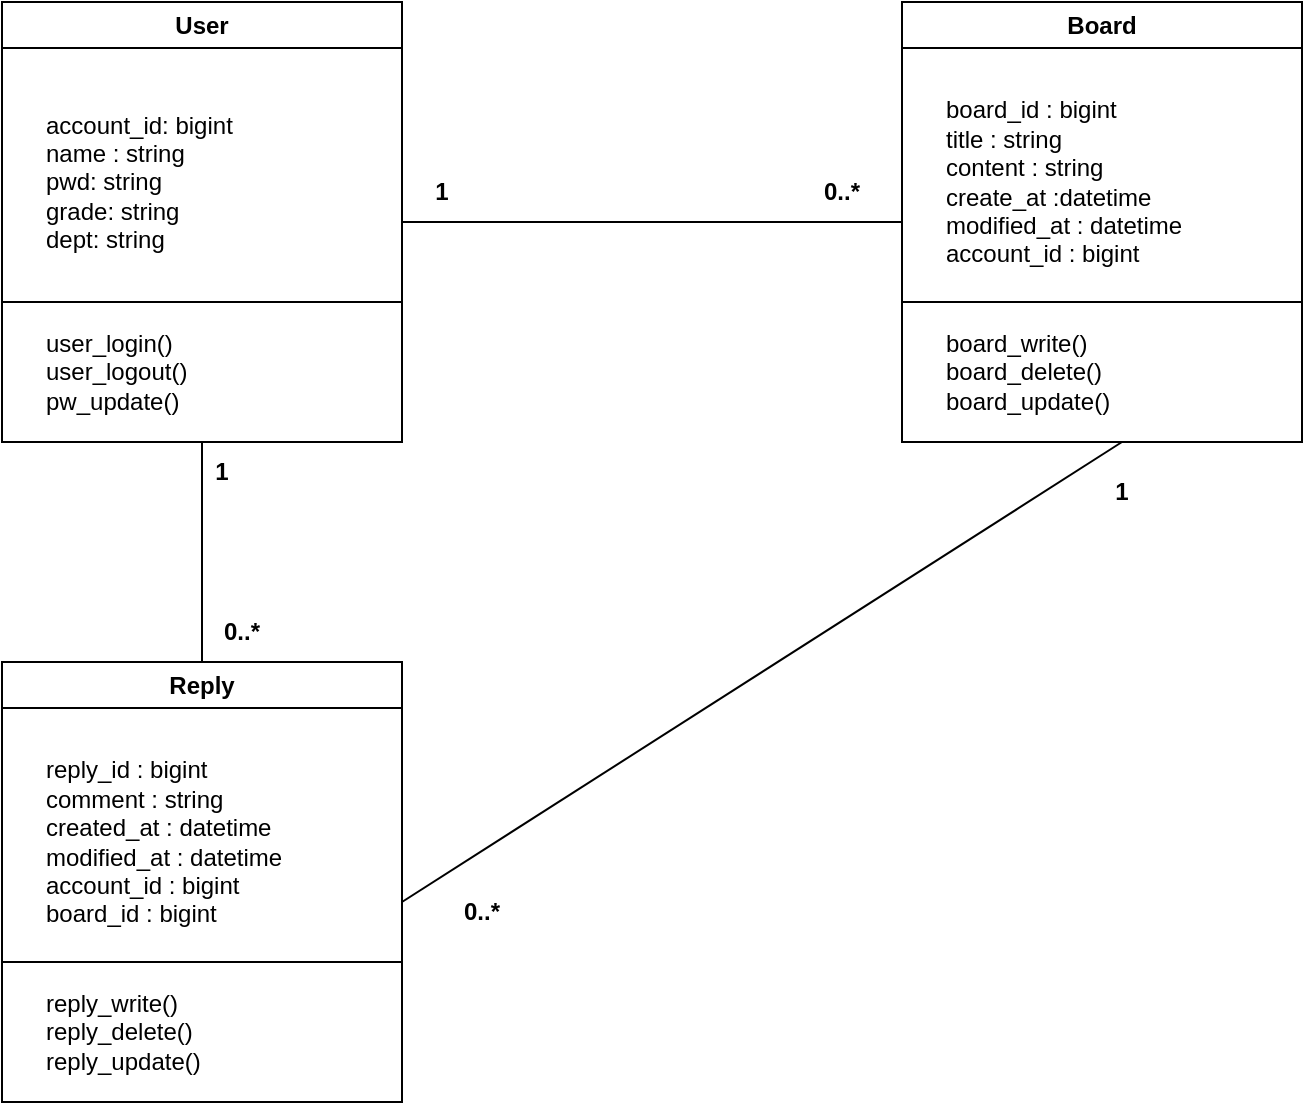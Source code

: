 <mxfile version="21.6.8" type="github">
  <diagram name="페이지-1" id="3l_TX173V35YOyoUV0Ur">
    <mxGraphModel dx="1050" dy="574" grid="1" gridSize="10" guides="1" tooltips="1" connect="1" arrows="1" fold="1" page="1" pageScale="1" pageWidth="827" pageHeight="1169" math="0" shadow="0">
      <root>
        <mxCell id="0" />
        <mxCell id="1" parent="0" />
        <mxCell id="VlyJxicDCmSpOdVswnm8-1" value="User" style="swimlane;whiteSpace=wrap;html=1;" vertex="1" parent="1">
          <mxGeometry x="80" y="80" width="200" height="220" as="geometry" />
        </mxCell>
        <mxCell id="VlyJxicDCmSpOdVswnm8-3" value="&lt;div&gt;account_id: bigint&lt;/div&gt;&lt;div&gt;name : string&lt;/div&gt;&lt;div&gt;pwd: string&lt;/div&gt;&lt;div&gt;grade: string&lt;/div&gt;&lt;div&gt;dept: string&lt;/div&gt;" style="text;html=1;align=left;verticalAlign=middle;resizable=0;points=[];autosize=1;strokeColor=none;fillColor=none;" vertex="1" parent="VlyJxicDCmSpOdVswnm8-1">
          <mxGeometry x="20" y="45" width="120" height="90" as="geometry" />
        </mxCell>
        <mxCell id="VlyJxicDCmSpOdVswnm8-9" value="&lt;div&gt;user_login()&lt;/div&gt;&lt;div&gt;user_logout()&lt;/div&gt;&lt;div&gt;pw_update()&lt;/div&gt;" style="text;html=1;strokeColor=none;fillColor=none;align=left;verticalAlign=middle;whiteSpace=wrap;rounded=0;" vertex="1" parent="VlyJxicDCmSpOdVswnm8-1">
          <mxGeometry x="20" y="170" width="60" height="30" as="geometry" />
        </mxCell>
        <mxCell id="VlyJxicDCmSpOdVswnm8-8" value="" style="endArrow=none;html=1;rounded=0;" edge="1" parent="VlyJxicDCmSpOdVswnm8-1">
          <mxGeometry width="50" height="50" relative="1" as="geometry">
            <mxPoint x="200" y="150" as="sourcePoint" />
            <mxPoint y="150" as="targetPoint" />
          </mxGeometry>
        </mxCell>
        <mxCell id="VlyJxicDCmSpOdVswnm8-10" value="Reply" style="swimlane;whiteSpace=wrap;html=1;" vertex="1" parent="1">
          <mxGeometry x="80" y="410" width="200" height="220" as="geometry" />
        </mxCell>
        <mxCell id="VlyJxicDCmSpOdVswnm8-11" value="&lt;div&gt;reply_id : bigint&lt;/div&gt;&lt;div&gt;comment : string&lt;/div&gt;&lt;div&gt;created_at : datetime&lt;/div&gt;&lt;div&gt;modified_at : datetime&lt;/div&gt;&lt;div&gt;account_id : bigint&lt;/div&gt;&lt;div&gt;board_id : bigint&lt;/div&gt;" style="text;html=1;align=left;verticalAlign=middle;resizable=0;points=[];autosize=1;strokeColor=none;fillColor=none;" vertex="1" parent="VlyJxicDCmSpOdVswnm8-10">
          <mxGeometry x="20" y="40" width="140" height="100" as="geometry" />
        </mxCell>
        <mxCell id="VlyJxicDCmSpOdVswnm8-12" value="&lt;div&gt;reply_write()&lt;/div&gt;&lt;div&gt;reply_delete()&lt;/div&gt;&lt;div&gt;reply_update()&lt;/div&gt;" style="text;html=1;strokeColor=none;fillColor=none;align=left;verticalAlign=middle;whiteSpace=wrap;rounded=0;" vertex="1" parent="VlyJxicDCmSpOdVswnm8-10">
          <mxGeometry x="20" y="170" width="60" height="30" as="geometry" />
        </mxCell>
        <mxCell id="VlyJxicDCmSpOdVswnm8-17" value="" style="endArrow=none;html=1;rounded=0;" edge="1" parent="VlyJxicDCmSpOdVswnm8-10">
          <mxGeometry width="50" height="50" relative="1" as="geometry">
            <mxPoint x="200" y="150" as="sourcePoint" />
            <mxPoint y="150" as="targetPoint" />
          </mxGeometry>
        </mxCell>
        <mxCell id="VlyJxicDCmSpOdVswnm8-13" value="Board" style="swimlane;whiteSpace=wrap;html=1;" vertex="1" parent="1">
          <mxGeometry x="530" y="80" width="200" height="220" as="geometry" />
        </mxCell>
        <mxCell id="VlyJxicDCmSpOdVswnm8-14" value="board_id : bigint&lt;br&gt;title : string&lt;br&gt;content : string&lt;br&gt;create_at :datetime&lt;br&gt;modified_at : datetime&amp;nbsp;&lt;br&gt;account_id : bigint" style="text;html=1;align=left;verticalAlign=middle;resizable=0;points=[];autosize=1;strokeColor=none;fillColor=none;" vertex="1" parent="VlyJxicDCmSpOdVswnm8-13">
          <mxGeometry x="20" y="40" width="140" height="100" as="geometry" />
        </mxCell>
        <mxCell id="VlyJxicDCmSpOdVswnm8-15" value="board_write()&lt;br&gt;board_delete()&lt;br&gt;board_update()" style="text;html=1;strokeColor=none;fillColor=none;align=left;verticalAlign=middle;whiteSpace=wrap;rounded=0;" vertex="1" parent="VlyJxicDCmSpOdVswnm8-13">
          <mxGeometry x="20" y="170" width="60" height="30" as="geometry" />
        </mxCell>
        <mxCell id="VlyJxicDCmSpOdVswnm8-16" value="" style="endArrow=none;html=1;rounded=0;" edge="1" parent="VlyJxicDCmSpOdVswnm8-13">
          <mxGeometry width="50" height="50" relative="1" as="geometry">
            <mxPoint x="200" y="150" as="sourcePoint" />
            <mxPoint y="150" as="targetPoint" />
          </mxGeometry>
        </mxCell>
        <mxCell id="VlyJxicDCmSpOdVswnm8-19" value="" style="endArrow=none;html=1;rounded=0;exitX=1;exitY=0.5;exitDx=0;exitDy=0;entryX=0;entryY=0.5;entryDx=0;entryDy=0;" edge="1" parent="1" source="VlyJxicDCmSpOdVswnm8-1" target="VlyJxicDCmSpOdVswnm8-13">
          <mxGeometry width="50" height="50" relative="1" as="geometry">
            <mxPoint x="390" y="220" as="sourcePoint" />
            <mxPoint x="440" y="170" as="targetPoint" />
          </mxGeometry>
        </mxCell>
        <mxCell id="VlyJxicDCmSpOdVswnm8-20" value="&lt;b&gt;1&lt;/b&gt;" style="text;html=1;strokeColor=none;fillColor=none;align=center;verticalAlign=middle;whiteSpace=wrap;rounded=0;" vertex="1" parent="1">
          <mxGeometry x="270" y="160" width="60" height="30" as="geometry" />
        </mxCell>
        <mxCell id="VlyJxicDCmSpOdVswnm8-21" value="&lt;b&gt;0..*&lt;/b&gt;" style="text;html=1;strokeColor=none;fillColor=none;align=center;verticalAlign=middle;whiteSpace=wrap;rounded=0;" vertex="1" parent="1">
          <mxGeometry x="470" y="160" width="60" height="30" as="geometry" />
        </mxCell>
        <mxCell id="VlyJxicDCmSpOdVswnm8-24" value="" style="endArrow=none;html=1;rounded=0;exitX=0.5;exitY=0;exitDx=0;exitDy=0;" edge="1" parent="1" source="VlyJxicDCmSpOdVswnm8-10">
          <mxGeometry width="50" height="50" relative="1" as="geometry">
            <mxPoint x="170" y="400" as="sourcePoint" />
            <mxPoint x="180" y="300" as="targetPoint" />
          </mxGeometry>
        </mxCell>
        <mxCell id="VlyJxicDCmSpOdVswnm8-25" value="&lt;b&gt;1&lt;/b&gt;" style="text;html=1;strokeColor=none;fillColor=none;align=center;verticalAlign=middle;whiteSpace=wrap;rounded=0;" vertex="1" parent="1">
          <mxGeometry x="160" y="300" width="60" height="30" as="geometry" />
        </mxCell>
        <mxCell id="VlyJxicDCmSpOdVswnm8-26" value="&lt;b&gt;0..*&lt;/b&gt;" style="text;html=1;strokeColor=none;fillColor=none;align=center;verticalAlign=middle;whiteSpace=wrap;rounded=0;" vertex="1" parent="1">
          <mxGeometry x="170" y="380" width="60" height="30" as="geometry" />
        </mxCell>
        <mxCell id="VlyJxicDCmSpOdVswnm8-27" value="" style="endArrow=none;html=1;rounded=0;" edge="1" parent="1">
          <mxGeometry width="50" height="50" relative="1" as="geometry">
            <mxPoint x="280" y="530" as="sourcePoint" />
            <mxPoint x="640" y="300" as="targetPoint" />
          </mxGeometry>
        </mxCell>
        <mxCell id="VlyJxicDCmSpOdVswnm8-28" value="&lt;b&gt;0..*&lt;/b&gt;" style="text;html=1;strokeColor=none;fillColor=none;align=center;verticalAlign=middle;whiteSpace=wrap;rounded=0;" vertex="1" parent="1">
          <mxGeometry x="290" y="520" width="60" height="30" as="geometry" />
        </mxCell>
        <mxCell id="VlyJxicDCmSpOdVswnm8-29" value="&lt;b&gt;1&lt;/b&gt;" style="text;html=1;strokeColor=none;fillColor=none;align=center;verticalAlign=middle;whiteSpace=wrap;rounded=0;" vertex="1" parent="1">
          <mxGeometry x="610" y="310" width="60" height="30" as="geometry" />
        </mxCell>
      </root>
    </mxGraphModel>
  </diagram>
</mxfile>
